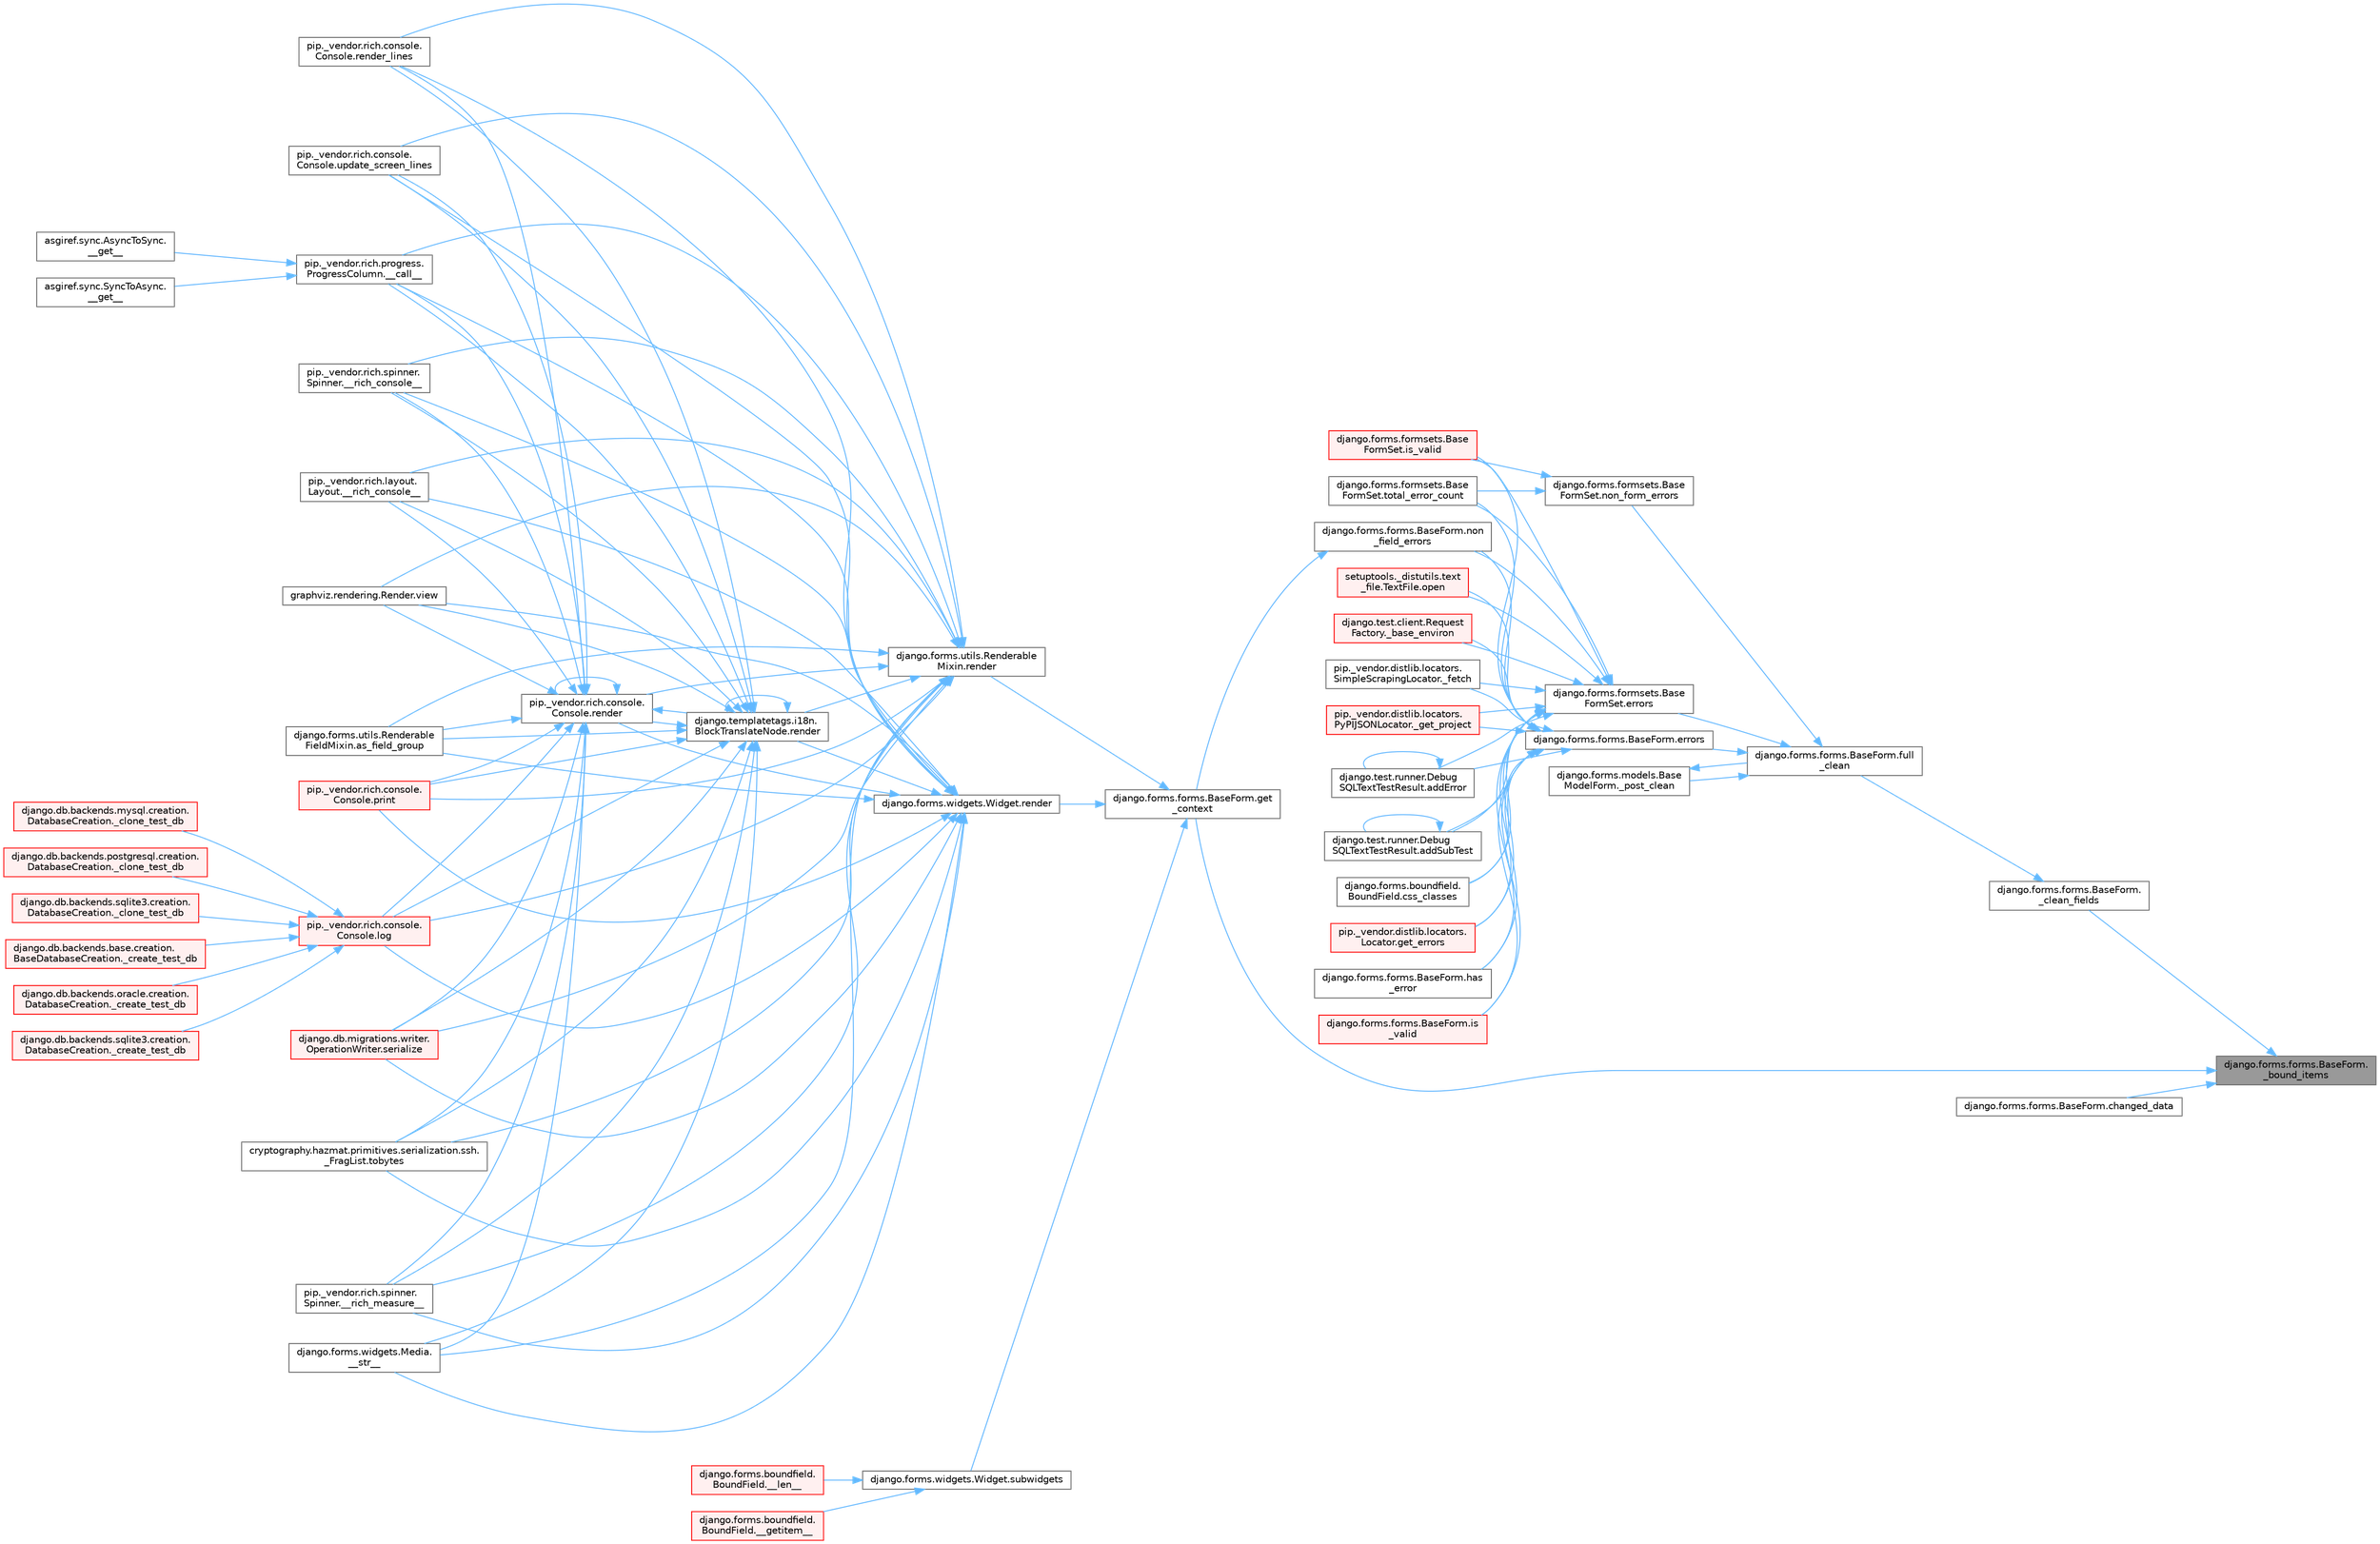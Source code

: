 digraph "django.forms.forms.BaseForm._bound_items"
{
 // LATEX_PDF_SIZE
  bgcolor="transparent";
  edge [fontname=Helvetica,fontsize=10,labelfontname=Helvetica,labelfontsize=10];
  node [fontname=Helvetica,fontsize=10,shape=box,height=0.2,width=0.4];
  rankdir="RL";
  Node1 [id="Node000001",label="django.forms.forms.BaseForm.\l_bound_items",height=0.2,width=0.4,color="gray40", fillcolor="grey60", style="filled", fontcolor="black",tooltip=" "];
  Node1 -> Node2 [id="edge1_Node000001_Node000002",dir="back",color="steelblue1",style="solid",tooltip=" "];
  Node2 [id="Node000002",label="django.forms.forms.BaseForm.\l_clean_fields",height=0.2,width=0.4,color="grey40", fillcolor="white", style="filled",URL="$classdjango_1_1forms_1_1forms_1_1_base_form.html#a38e014bdeb1b8c2092ec5762f1833d9a",tooltip=" "];
  Node2 -> Node3 [id="edge2_Node000002_Node000003",dir="back",color="steelblue1",style="solid",tooltip=" "];
  Node3 [id="Node000003",label="django.forms.forms.BaseForm.full\l_clean",height=0.2,width=0.4,color="grey40", fillcolor="white", style="filled",URL="$classdjango_1_1forms_1_1forms_1_1_base_form.html#a396d2448f658dc84a0f0b473ffaae918",tooltip=" "];
  Node3 -> Node4 [id="edge3_Node000003_Node000004",dir="back",color="steelblue1",style="solid",tooltip=" "];
  Node4 [id="Node000004",label="django.forms.models.Base\lModelForm._post_clean",height=0.2,width=0.4,color="grey40", fillcolor="white", style="filled",URL="$classdjango_1_1forms_1_1models_1_1_base_model_form.html#a83e1c0ea3ba97f3a496d07955d1bf124",tooltip=" "];
  Node4 -> Node3 [id="edge4_Node000004_Node000003",dir="back",color="steelblue1",style="solid",tooltip=" "];
  Node3 -> Node5 [id="edge5_Node000003_Node000005",dir="back",color="steelblue1",style="solid",tooltip=" "];
  Node5 [id="Node000005",label="django.forms.forms.BaseForm.errors",height=0.2,width=0.4,color="grey40", fillcolor="white", style="filled",URL="$classdjango_1_1forms_1_1forms_1_1_base_form.html#aca47cb75eb6c321d1c429b33eca94d49",tooltip=" "];
  Node5 -> Node6 [id="edge6_Node000005_Node000006",dir="back",color="steelblue1",style="solid",tooltip=" "];
  Node6 [id="Node000006",label="django.test.client.Request\lFactory._base_environ",height=0.2,width=0.4,color="red", fillcolor="#FFF0F0", style="filled",URL="$classdjango_1_1test_1_1client_1_1_request_factory.html#ab650654b992f4e9fc9e30bd0442973c1",tooltip=" "];
  Node5 -> Node596 [id="edge7_Node000005_Node000596",dir="back",color="steelblue1",style="solid",tooltip=" "];
  Node596 [id="Node000596",label="pip._vendor.distlib.locators.\lSimpleScrapingLocator._fetch",height=0.2,width=0.4,color="grey40", fillcolor="white", style="filled",URL="$classpip_1_1__vendor_1_1distlib_1_1locators_1_1_simple_scraping_locator.html#a72156eb8243de03d8881db3caaa60b8c",tooltip=" "];
  Node5 -> Node597 [id="edge8_Node000005_Node000597",dir="back",color="steelblue1",style="solid",tooltip=" "];
  Node597 [id="Node000597",label="pip._vendor.distlib.locators.\lPyPIJSONLocator._get_project",height=0.2,width=0.4,color="red", fillcolor="#FFF0F0", style="filled",URL="$classpip_1_1__vendor_1_1distlib_1_1locators_1_1_py_p_i_j_s_o_n_locator.html#ab5b95d18130e47c0bedca04d7b010bf6",tooltip=" "];
  Node5 -> Node1788 [id="edge9_Node000005_Node001788",dir="back",color="steelblue1",style="solid",tooltip=" "];
  Node1788 [id="Node001788",label="django.test.runner.Debug\lSQLTextTestResult.addError",height=0.2,width=0.4,color="grey40", fillcolor="white", style="filled",URL="$classdjango_1_1test_1_1runner_1_1_debug_s_q_l_text_test_result.html#a398c116f3b7d25563a21e81178271a8a",tooltip=" "];
  Node1788 -> Node1788 [id="edge10_Node001788_Node001788",dir="back",color="steelblue1",style="solid",tooltip=" "];
  Node5 -> Node1789 [id="edge11_Node000005_Node001789",dir="back",color="steelblue1",style="solid",tooltip=" "];
  Node1789 [id="Node001789",label="django.test.runner.Debug\lSQLTextTestResult.addSubTest",height=0.2,width=0.4,color="grey40", fillcolor="white", style="filled",URL="$classdjango_1_1test_1_1runner_1_1_debug_s_q_l_text_test_result.html#a65bae0538566d8bc532c972340744b1e",tooltip=" "];
  Node1789 -> Node1789 [id="edge12_Node001789_Node001789",dir="back",color="steelblue1",style="solid",tooltip=" "];
  Node5 -> Node1790 [id="edge13_Node000005_Node001790",dir="back",color="steelblue1",style="solid",tooltip=" "];
  Node1790 [id="Node001790",label="django.forms.boundfield.\lBoundField.css_classes",height=0.2,width=0.4,color="grey40", fillcolor="white", style="filled",URL="$classdjango_1_1forms_1_1boundfield_1_1_bound_field.html#a19d289ef3598c412a0fee978458875bc",tooltip=" "];
  Node5 -> Node1791 [id="edge14_Node000005_Node001791",dir="back",color="steelblue1",style="solid",tooltip=" "];
  Node1791 [id="Node001791",label="pip._vendor.distlib.locators.\lLocator.get_errors",height=0.2,width=0.4,color="red", fillcolor="#FFF0F0", style="filled",URL="$classpip_1_1__vendor_1_1distlib_1_1locators_1_1_locator.html#abc5864a47e4cb8c481f44eb1a72f565c",tooltip=" "];
  Node5 -> Node1793 [id="edge15_Node000005_Node001793",dir="back",color="steelblue1",style="solid",tooltip=" "];
  Node1793 [id="Node001793",label="django.forms.forms.BaseForm.has\l_error",height=0.2,width=0.4,color="grey40", fillcolor="white", style="filled",URL="$classdjango_1_1forms_1_1forms_1_1_base_form.html#af67d8e47182c8c92ad4cac6441bfeb80",tooltip=" "];
  Node5 -> Node1794 [id="edge16_Node000005_Node001794",dir="back",color="steelblue1",style="solid",tooltip=" "];
  Node1794 [id="Node001794",label="django.forms.forms.BaseForm.is\l_valid",height=0.2,width=0.4,color="red", fillcolor="#FFF0F0", style="filled",URL="$classdjango_1_1forms_1_1forms_1_1_base_form.html#a8be15c9eaccca682a18c7d3f13802cc4",tooltip=" "];
  Node5 -> Node683 [id="edge17_Node000005_Node000683",dir="back",color="steelblue1",style="solid",tooltip=" "];
  Node683 [id="Node000683",label="django.forms.formsets.Base\lFormSet.is_valid",height=0.2,width=0.4,color="red", fillcolor="#FFF0F0", style="filled",URL="$classdjango_1_1forms_1_1formsets_1_1_base_form_set.html#a713477cfb7c01e723400df62b49c250c",tooltip=" "];
  Node5 -> Node1795 [id="edge18_Node000005_Node001795",dir="back",color="steelblue1",style="solid",tooltip=" "];
  Node1795 [id="Node001795",label="django.forms.forms.BaseForm.non\l_field_errors",height=0.2,width=0.4,color="grey40", fillcolor="white", style="filled",URL="$classdjango_1_1forms_1_1forms_1_1_base_form.html#a713be7c8d25008cf58c90916cb682447",tooltip=" "];
  Node1795 -> Node1796 [id="edge19_Node001795_Node001796",dir="back",color="steelblue1",style="solid",tooltip=" "];
  Node1796 [id="Node001796",label="django.forms.forms.BaseForm.get\l_context",height=0.2,width=0.4,color="grey40", fillcolor="white", style="filled",URL="$classdjango_1_1forms_1_1forms_1_1_base_form.html#a7aceedfdbb15133ac8342eac420e8dcb",tooltip=" "];
  Node1796 -> Node1797 [id="edge20_Node001796_Node001797",dir="back",color="steelblue1",style="solid",tooltip=" "];
  Node1797 [id="Node001797",label="django.forms.utils.Renderable\lMixin.render",height=0.2,width=0.4,color="grey40", fillcolor="white", style="filled",URL="$classdjango_1_1forms_1_1utils_1_1_renderable_mixin.html#acdc73a3b1da7190ea3c6e0e2cb22e297",tooltip=" "];
  Node1797 -> Node361 [id="edge21_Node001797_Node000361",dir="back",color="steelblue1",style="solid",tooltip=" "];
  Node361 [id="Node000361",label="pip._vendor.rich.progress.\lProgressColumn.__call__",height=0.2,width=0.4,color="grey40", fillcolor="white", style="filled",URL="$classpip_1_1__vendor_1_1rich_1_1progress_1_1_progress_column.html#ae0c399be74222f949edb0fa5324cf6ea",tooltip=" "];
  Node361 -> Node126 [id="edge22_Node000361_Node000126",dir="back",color="steelblue1",style="solid",tooltip=" "];
  Node126 [id="Node000126",label="asgiref.sync.AsyncToSync.\l__get__",height=0.2,width=0.4,color="grey40", fillcolor="white", style="filled",URL="$classasgiref_1_1sync_1_1_async_to_sync.html#a23e9ef7a73da98dad9e3f4e65846969b",tooltip=" "];
  Node361 -> Node127 [id="edge23_Node000361_Node000127",dir="back",color="steelblue1",style="solid",tooltip=" "];
  Node127 [id="Node000127",label="asgiref.sync.SyncToAsync.\l__get__",height=0.2,width=0.4,color="grey40", fillcolor="white", style="filled",URL="$classasgiref_1_1sync_1_1_sync_to_async.html#aebdfbe3f01079a529fd2f39810597381",tooltip=" "];
  Node1797 -> Node362 [id="edge24_Node001797_Node000362",dir="back",color="steelblue1",style="solid",tooltip=" "];
  Node362 [id="Node000362",label="pip._vendor.rich.layout.\lLayout.__rich_console__",height=0.2,width=0.4,color="grey40", fillcolor="white", style="filled",URL="$classpip_1_1__vendor_1_1rich_1_1layout_1_1_layout.html#ac39cb3d17d2b0324ee1b0dada41a3ebd",tooltip=" "];
  Node1797 -> Node363 [id="edge25_Node001797_Node000363",dir="back",color="steelblue1",style="solid",tooltip=" "];
  Node363 [id="Node000363",label="pip._vendor.rich.spinner.\lSpinner.__rich_console__",height=0.2,width=0.4,color="grey40", fillcolor="white", style="filled",URL="$classpip_1_1__vendor_1_1rich_1_1spinner_1_1_spinner.html#a6883d8dced19ac48d4dfc74f776357fd",tooltip=" "];
  Node1797 -> Node364 [id="edge26_Node001797_Node000364",dir="back",color="steelblue1",style="solid",tooltip=" "];
  Node364 [id="Node000364",label="pip._vendor.rich.spinner.\lSpinner.__rich_measure__",height=0.2,width=0.4,color="grey40", fillcolor="white", style="filled",URL="$classpip_1_1__vendor_1_1rich_1_1spinner_1_1_spinner.html#a89745682c823c44a31bae8e8d07869f5",tooltip=" "];
  Node1797 -> Node365 [id="edge27_Node001797_Node000365",dir="back",color="steelblue1",style="solid",tooltip=" "];
  Node365 [id="Node000365",label="django.forms.widgets.Media.\l__str__",height=0.2,width=0.4,color="grey40", fillcolor="white", style="filled",URL="$classdjango_1_1forms_1_1widgets_1_1_media.html#ae1651710548a7d9f14f036d035012d21",tooltip=" "];
  Node1797 -> Node366 [id="edge28_Node001797_Node000366",dir="back",color="steelblue1",style="solid",tooltip=" "];
  Node366 [id="Node000366",label="django.forms.utils.Renderable\lFieldMixin.as_field_group",height=0.2,width=0.4,color="grey40", fillcolor="white", style="filled",URL="$classdjango_1_1forms_1_1utils_1_1_renderable_field_mixin.html#a1e9a1b4f790ea694431554267fd5d74c",tooltip=" "];
  Node1797 -> Node367 [id="edge29_Node001797_Node000367",dir="back",color="steelblue1",style="solid",tooltip=" "];
  Node367 [id="Node000367",label="pip._vendor.rich.console.\lConsole.log",height=0.2,width=0.4,color="red", fillcolor="#FFF0F0", style="filled",URL="$classpip_1_1__vendor_1_1rich_1_1console_1_1_console.html#af9c77e39f9413fc2b134c60cfa23b0f1",tooltip=" "];
  Node367 -> Node368 [id="edge30_Node000367_Node000368",dir="back",color="steelblue1",style="solid",tooltip=" "];
  Node368 [id="Node000368",label="django.db.backends.mysql.creation.\lDatabaseCreation._clone_test_db",height=0.2,width=0.4,color="red", fillcolor="#FFF0F0", style="filled",URL="$classdjango_1_1db_1_1backends_1_1mysql_1_1creation_1_1_database_creation.html#ab4d99b6a9b6a81141d0fba9440d91619",tooltip=" "];
  Node367 -> Node370 [id="edge31_Node000367_Node000370",dir="back",color="steelblue1",style="solid",tooltip=" "];
  Node370 [id="Node000370",label="django.db.backends.postgresql.creation.\lDatabaseCreation._clone_test_db",height=0.2,width=0.4,color="red", fillcolor="#FFF0F0", style="filled",URL="$classdjango_1_1db_1_1backends_1_1postgresql_1_1creation_1_1_database_creation.html#ab57e8a2ba94a8a4888fd435036b4c322",tooltip=" "];
  Node367 -> Node371 [id="edge32_Node000367_Node000371",dir="back",color="steelblue1",style="solid",tooltip=" "];
  Node371 [id="Node000371",label="django.db.backends.sqlite3.creation.\lDatabaseCreation._clone_test_db",height=0.2,width=0.4,color="red", fillcolor="#FFF0F0", style="filled",URL="$classdjango_1_1db_1_1backends_1_1sqlite3_1_1creation_1_1_database_creation.html#a43a28bd11187e2b0677fd0be7643387b",tooltip=" "];
  Node367 -> Node372 [id="edge33_Node000367_Node000372",dir="back",color="steelblue1",style="solid",tooltip=" "];
  Node372 [id="Node000372",label="django.db.backends.base.creation.\lBaseDatabaseCreation._create_test_db",height=0.2,width=0.4,color="red", fillcolor="#FFF0F0", style="filled",URL="$classdjango_1_1db_1_1backends_1_1base_1_1creation_1_1_base_database_creation.html#a3782aff49b95503af2f0e518a10dc22d",tooltip=" "];
  Node367 -> Node374 [id="edge34_Node000367_Node000374",dir="back",color="steelblue1",style="solid",tooltip=" "];
  Node374 [id="Node000374",label="django.db.backends.oracle.creation.\lDatabaseCreation._create_test_db",height=0.2,width=0.4,color="red", fillcolor="#FFF0F0", style="filled",URL="$classdjango_1_1db_1_1backends_1_1oracle_1_1creation_1_1_database_creation.html#aea03f2099a0f6691226755c6b60c133f",tooltip=" "];
  Node367 -> Node375 [id="edge35_Node000367_Node000375",dir="back",color="steelblue1",style="solid",tooltip=" "];
  Node375 [id="Node000375",label="django.db.backends.sqlite3.creation.\lDatabaseCreation._create_test_db",height=0.2,width=0.4,color="red", fillcolor="#FFF0F0", style="filled",URL="$classdjango_1_1db_1_1backends_1_1sqlite3_1_1creation_1_1_database_creation.html#a67d2c057a1e604f78b379e63cd6bff28",tooltip=" "];
  Node1797 -> Node524 [id="edge36_Node001797_Node000524",dir="back",color="steelblue1",style="solid",tooltip=" "];
  Node524 [id="Node000524",label="pip._vendor.rich.console.\lConsole.print",height=0.2,width=0.4,color="red", fillcolor="#FFF0F0", style="filled",URL="$classpip_1_1__vendor_1_1rich_1_1console_1_1_console.html#af954370cdbb49236b597f2c11064549d",tooltip=" "];
  Node1797 -> Node885 [id="edge37_Node001797_Node000885",dir="back",color="steelblue1",style="solid",tooltip=" "];
  Node885 [id="Node000885",label="django.templatetags.i18n.\lBlockTranslateNode.render",height=0.2,width=0.4,color="grey40", fillcolor="white", style="filled",URL="$classdjango_1_1templatetags_1_1i18n_1_1_block_translate_node.html#aaf05bebfd02c1c4b676387ada0357832",tooltip=" "];
  Node885 -> Node361 [id="edge38_Node000885_Node000361",dir="back",color="steelblue1",style="solid",tooltip=" "];
  Node885 -> Node362 [id="edge39_Node000885_Node000362",dir="back",color="steelblue1",style="solid",tooltip=" "];
  Node885 -> Node363 [id="edge40_Node000885_Node000363",dir="back",color="steelblue1",style="solid",tooltip=" "];
  Node885 -> Node364 [id="edge41_Node000885_Node000364",dir="back",color="steelblue1",style="solid",tooltip=" "];
  Node885 -> Node365 [id="edge42_Node000885_Node000365",dir="back",color="steelblue1",style="solid",tooltip=" "];
  Node885 -> Node366 [id="edge43_Node000885_Node000366",dir="back",color="steelblue1",style="solid",tooltip=" "];
  Node885 -> Node367 [id="edge44_Node000885_Node000367",dir="back",color="steelblue1",style="solid",tooltip=" "];
  Node885 -> Node524 [id="edge45_Node000885_Node000524",dir="back",color="steelblue1",style="solid",tooltip=" "];
  Node885 -> Node885 [id="edge46_Node000885_Node000885",dir="back",color="steelblue1",style="solid",tooltip=" "];
  Node885 -> Node886 [id="edge47_Node000885_Node000886",dir="back",color="steelblue1",style="solid",tooltip=" "];
  Node886 [id="Node000886",label="pip._vendor.rich.console.\lConsole.render",height=0.2,width=0.4,color="grey40", fillcolor="white", style="filled",URL="$classpip_1_1__vendor_1_1rich_1_1console_1_1_console.html#a9551b8254c573105adde80622393a938",tooltip=" "];
  Node886 -> Node361 [id="edge48_Node000886_Node000361",dir="back",color="steelblue1",style="solid",tooltip=" "];
  Node886 -> Node362 [id="edge49_Node000886_Node000362",dir="back",color="steelblue1",style="solid",tooltip=" "];
  Node886 -> Node363 [id="edge50_Node000886_Node000363",dir="back",color="steelblue1",style="solid",tooltip=" "];
  Node886 -> Node364 [id="edge51_Node000886_Node000364",dir="back",color="steelblue1",style="solid",tooltip=" "];
  Node886 -> Node365 [id="edge52_Node000886_Node000365",dir="back",color="steelblue1",style="solid",tooltip=" "];
  Node886 -> Node366 [id="edge53_Node000886_Node000366",dir="back",color="steelblue1",style="solid",tooltip=" "];
  Node886 -> Node367 [id="edge54_Node000886_Node000367",dir="back",color="steelblue1",style="solid",tooltip=" "];
  Node886 -> Node524 [id="edge55_Node000886_Node000524",dir="back",color="steelblue1",style="solid",tooltip=" "];
  Node886 -> Node885 [id="edge56_Node000886_Node000885",dir="back",color="steelblue1",style="solid",tooltip=" "];
  Node886 -> Node886 [id="edge57_Node000886_Node000886",dir="back",color="steelblue1",style="solid",tooltip=" "];
  Node886 -> Node887 [id="edge58_Node000886_Node000887",dir="back",color="steelblue1",style="solid",tooltip=" "];
  Node887 [id="Node000887",label="pip._vendor.rich.console.\lConsole.render_lines",height=0.2,width=0.4,color="grey40", fillcolor="white", style="filled",URL="$classpip_1_1__vendor_1_1rich_1_1console_1_1_console.html#a5818808a49db20c5bee6986425f96f14",tooltip=" "];
  Node886 -> Node888 [id="edge59_Node000886_Node000888",dir="back",color="steelblue1",style="solid",tooltip=" "];
  Node888 [id="Node000888",label="django.db.migrations.writer.\lOperationWriter.serialize",height=0.2,width=0.4,color="red", fillcolor="#FFF0F0", style="filled",URL="$classdjango_1_1db_1_1migrations_1_1writer_1_1_operation_writer.html#a866e8d13e1c54a35d74e9a6b0383b2f8",tooltip=" "];
  Node886 -> Node1247 [id="edge60_Node000886_Node001247",dir="back",color="steelblue1",style="solid",tooltip=" "];
  Node1247 [id="Node001247",label="cryptography.hazmat.primitives.serialization.ssh.\l_FragList.tobytes",height=0.2,width=0.4,color="grey40", fillcolor="white", style="filled",URL="$classcryptography_1_1hazmat_1_1primitives_1_1serialization_1_1ssh_1_1___frag_list.html#a195dd4e7c741624829a13af53fa3de38",tooltip=" "];
  Node886 -> Node1248 [id="edge61_Node000886_Node001248",dir="back",color="steelblue1",style="solid",tooltip=" "];
  Node1248 [id="Node001248",label="pip._vendor.rich.console.\lConsole.update_screen_lines",height=0.2,width=0.4,color="grey40", fillcolor="white", style="filled",URL="$classpip_1_1__vendor_1_1rich_1_1console_1_1_console.html#a21cfe5af86ec7533f23d45fe2969817e",tooltip=" "];
  Node886 -> Node1249 [id="edge62_Node000886_Node001249",dir="back",color="steelblue1",style="solid",tooltip=" "];
  Node1249 [id="Node001249",label="graphviz.rendering.Render.view",height=0.2,width=0.4,color="grey40", fillcolor="white", style="filled",URL="$classgraphviz_1_1rendering_1_1_render.html#a53169c422996b9a7e92b5580c13914e2",tooltip=" "];
  Node885 -> Node887 [id="edge63_Node000885_Node000887",dir="back",color="steelblue1",style="solid",tooltip=" "];
  Node885 -> Node888 [id="edge64_Node000885_Node000888",dir="back",color="steelblue1",style="solid",tooltip=" "];
  Node885 -> Node1247 [id="edge65_Node000885_Node001247",dir="back",color="steelblue1",style="solid",tooltip=" "];
  Node885 -> Node1248 [id="edge66_Node000885_Node001248",dir="back",color="steelblue1",style="solid",tooltip=" "];
  Node885 -> Node1249 [id="edge67_Node000885_Node001249",dir="back",color="steelblue1",style="solid",tooltip=" "];
  Node1797 -> Node886 [id="edge68_Node001797_Node000886",dir="back",color="steelblue1",style="solid",tooltip=" "];
  Node1797 -> Node887 [id="edge69_Node001797_Node000887",dir="back",color="steelblue1",style="solid",tooltip=" "];
  Node1797 -> Node888 [id="edge70_Node001797_Node000888",dir="back",color="steelblue1",style="solid",tooltip=" "];
  Node1797 -> Node1247 [id="edge71_Node001797_Node001247",dir="back",color="steelblue1",style="solid",tooltip=" "];
  Node1797 -> Node1248 [id="edge72_Node001797_Node001248",dir="back",color="steelblue1",style="solid",tooltip=" "];
  Node1797 -> Node1249 [id="edge73_Node001797_Node001249",dir="back",color="steelblue1",style="solid",tooltip=" "];
  Node1796 -> Node884 [id="edge74_Node001796_Node000884",dir="back",color="steelblue1",style="solid",tooltip=" "];
  Node884 [id="Node000884",label="django.forms.widgets.Widget.render",height=0.2,width=0.4,color="grey40", fillcolor="white", style="filled",URL="$classdjango_1_1forms_1_1widgets_1_1_widget.html#a972266d3972b64c404467dea8d6e2809",tooltip=" "];
  Node884 -> Node361 [id="edge75_Node000884_Node000361",dir="back",color="steelblue1",style="solid",tooltip=" "];
  Node884 -> Node362 [id="edge76_Node000884_Node000362",dir="back",color="steelblue1",style="solid",tooltip=" "];
  Node884 -> Node363 [id="edge77_Node000884_Node000363",dir="back",color="steelblue1",style="solid",tooltip=" "];
  Node884 -> Node364 [id="edge78_Node000884_Node000364",dir="back",color="steelblue1",style="solid",tooltip=" "];
  Node884 -> Node365 [id="edge79_Node000884_Node000365",dir="back",color="steelblue1",style="solid",tooltip=" "];
  Node884 -> Node366 [id="edge80_Node000884_Node000366",dir="back",color="steelblue1",style="solid",tooltip=" "];
  Node884 -> Node367 [id="edge81_Node000884_Node000367",dir="back",color="steelblue1",style="solid",tooltip=" "];
  Node884 -> Node524 [id="edge82_Node000884_Node000524",dir="back",color="steelblue1",style="solid",tooltip=" "];
  Node884 -> Node885 [id="edge83_Node000884_Node000885",dir="back",color="steelblue1",style="solid",tooltip=" "];
  Node884 -> Node886 [id="edge84_Node000884_Node000886",dir="back",color="steelblue1",style="solid",tooltip=" "];
  Node884 -> Node887 [id="edge85_Node000884_Node000887",dir="back",color="steelblue1",style="solid",tooltip=" "];
  Node884 -> Node888 [id="edge86_Node000884_Node000888",dir="back",color="steelblue1",style="solid",tooltip=" "];
  Node884 -> Node1247 [id="edge87_Node000884_Node001247",dir="back",color="steelblue1",style="solid",tooltip=" "];
  Node884 -> Node1248 [id="edge88_Node000884_Node001248",dir="back",color="steelblue1",style="solid",tooltip=" "];
  Node884 -> Node1249 [id="edge89_Node000884_Node001249",dir="back",color="steelblue1",style="solid",tooltip=" "];
  Node1796 -> Node1798 [id="edge90_Node001796_Node001798",dir="back",color="steelblue1",style="solid",tooltip=" "];
  Node1798 [id="Node001798",label="django.forms.widgets.Widget.subwidgets",height=0.2,width=0.4,color="grey40", fillcolor="white", style="filled",URL="$classdjango_1_1forms_1_1widgets_1_1_widget.html#aa7150e1ff3facbcd2285e01e96169f08",tooltip=" "];
  Node1798 -> Node1521 [id="edge91_Node001798_Node001521",dir="back",color="steelblue1",style="solid",tooltip=" "];
  Node1521 [id="Node001521",label="django.forms.boundfield.\lBoundField.__getitem__",height=0.2,width=0.4,color="red", fillcolor="#FFF0F0", style="filled",URL="$classdjango_1_1forms_1_1boundfield_1_1_bound_field.html#a3a436229a8bffc21c12da3d925114a6b",tooltip=" "];
  Node1798 -> Node1522 [id="edge92_Node001798_Node001522",dir="back",color="steelblue1",style="solid",tooltip=" "];
  Node1522 [id="Node001522",label="django.forms.boundfield.\lBoundField.__len__",height=0.2,width=0.4,color="red", fillcolor="#FFF0F0", style="filled",URL="$classdjango_1_1forms_1_1boundfield_1_1_bound_field.html#aa7f205ab54af5e80a15b0865e043c41e",tooltip=" "];
  Node5 -> Node1799 [id="edge93_Node000005_Node001799",dir="back",color="steelblue1",style="solid",tooltip=" "];
  Node1799 [id="Node001799",label="setuptools._distutils.text\l_file.TextFile.open",height=0.2,width=0.4,color="red", fillcolor="#FFF0F0", style="filled",URL="$classsetuptools_1_1__distutils_1_1text__file_1_1_text_file.html#ab568abcef363b1b422cddfead42e68b2",tooltip=" "];
  Node5 -> Node688 [id="edge94_Node000005_Node000688",dir="back",color="steelblue1",style="solid",tooltip=" "];
  Node688 [id="Node000688",label="django.forms.formsets.Base\lFormSet.total_error_count",height=0.2,width=0.4,color="grey40", fillcolor="white", style="filled",URL="$classdjango_1_1forms_1_1formsets_1_1_base_form_set.html#a3e9cbe55cc991b30b14546a857abb212",tooltip=" "];
  Node3 -> Node595 [id="edge95_Node000003_Node000595",dir="back",color="steelblue1",style="solid",tooltip=" "];
  Node595 [id="Node000595",label="django.forms.formsets.Base\lFormSet.errors",height=0.2,width=0.4,color="grey40", fillcolor="white", style="filled",URL="$classdjango_1_1forms_1_1formsets_1_1_base_form_set.html#a9e249e2240c3ae2775249e3d3da42020",tooltip=" "];
  Node595 -> Node6 [id="edge96_Node000595_Node000006",dir="back",color="steelblue1",style="solid",tooltip=" "];
  Node595 -> Node596 [id="edge97_Node000595_Node000596",dir="back",color="steelblue1",style="solid",tooltip=" "];
  Node595 -> Node597 [id="edge98_Node000595_Node000597",dir="back",color="steelblue1",style="solid",tooltip=" "];
  Node595 -> Node1788 [id="edge99_Node000595_Node001788",dir="back",color="steelblue1",style="solid",tooltip=" "];
  Node595 -> Node1789 [id="edge100_Node000595_Node001789",dir="back",color="steelblue1",style="solid",tooltip=" "];
  Node595 -> Node1790 [id="edge101_Node000595_Node001790",dir="back",color="steelblue1",style="solid",tooltip=" "];
  Node595 -> Node1791 [id="edge102_Node000595_Node001791",dir="back",color="steelblue1",style="solid",tooltip=" "];
  Node595 -> Node1793 [id="edge103_Node000595_Node001793",dir="back",color="steelblue1",style="solid",tooltip=" "];
  Node595 -> Node1794 [id="edge104_Node000595_Node001794",dir="back",color="steelblue1",style="solid",tooltip=" "];
  Node595 -> Node683 [id="edge105_Node000595_Node000683",dir="back",color="steelblue1",style="solid",tooltip=" "];
  Node595 -> Node1795 [id="edge106_Node000595_Node001795",dir="back",color="steelblue1",style="solid",tooltip=" "];
  Node595 -> Node1799 [id="edge107_Node000595_Node001799",dir="back",color="steelblue1",style="solid",tooltip=" "];
  Node595 -> Node688 [id="edge108_Node000595_Node000688",dir="back",color="steelblue1",style="solid",tooltip=" "];
  Node3 -> Node682 [id="edge109_Node000003_Node000682",dir="back",color="steelblue1",style="solid",tooltip=" "];
  Node682 [id="Node000682",label="django.forms.formsets.Base\lFormSet.non_form_errors",height=0.2,width=0.4,color="grey40", fillcolor="white", style="filled",URL="$classdjango_1_1forms_1_1formsets_1_1_base_form_set.html#a8b499fb5fdd72c59134bf40aeac2de3c",tooltip=" "];
  Node682 -> Node683 [id="edge110_Node000682_Node000683",dir="back",color="steelblue1",style="solid",tooltip=" "];
  Node682 -> Node688 [id="edge111_Node000682_Node000688",dir="back",color="steelblue1",style="solid",tooltip=" "];
  Node1 -> Node3179 [id="edge112_Node000001_Node003179",dir="back",color="steelblue1",style="solid",tooltip=" "];
  Node3179 [id="Node003179",label="django.forms.forms.BaseForm.changed_data",height=0.2,width=0.4,color="grey40", fillcolor="white", style="filled",URL="$classdjango_1_1forms_1_1forms_1_1_base_form.html#ab51a792dea4363190cd1cda2a6a84632",tooltip=" "];
  Node1 -> Node1796 [id="edge113_Node000001_Node001796",dir="back",color="steelblue1",style="solid",tooltip=" "];
}
